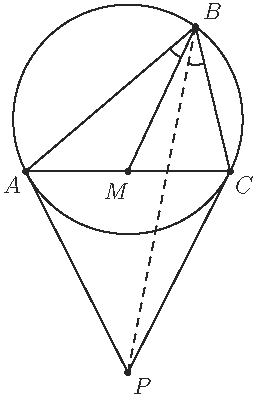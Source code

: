 import geometry;
size(7cm);

pen penColor = rgb("262625");

triangle t = triangleabc(4, 6, 5.5);

point B = t.C;
point A = t.A;
point C = t.B;

circle w = circle(t);

line a = tangent(w, A);
line c = tangent(w, C);

point M = midpoint(segment(A, C));

point P = intersectionpoint(a, c);
//draw

dot("$B$", B, N+E, fontsize(12) + penColor);
dot("$A$", A, SW, fontsize(12) + penColor);
dot("$C$", C, SE, fontsize(12) + penColor);

dot("$M$", M, S*1.5+W*0.7, fontsize(12) + penColor);

draw(t, penColor);
draw(w, penColor);

draw(segment(A, P), penColor);
draw(segment(C, P), penColor);

draw(segment(B, M), penColor);
draw(segment(B, P), penColor+dashed);

dot("$P$", P, SE, fontsize(12) + penColor);

markangle(A, B, M, penColor, n=1, radius=6mm);
markangle(P, B, C, penColor, n=1, radius=6.7mm);
